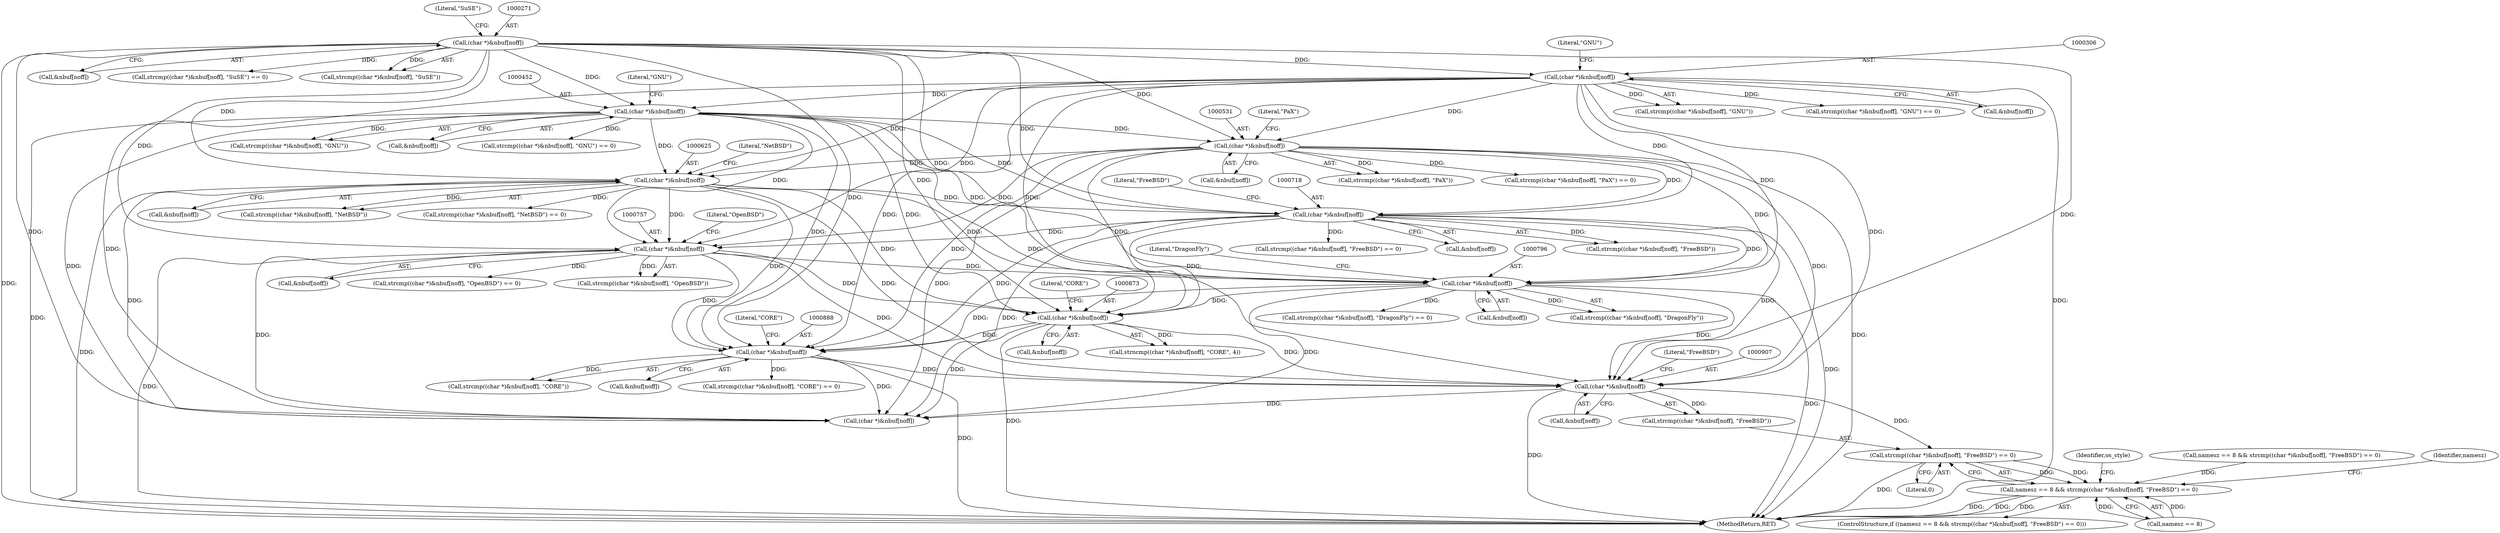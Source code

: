 digraph "0_file_39c7ac1106be844a5296d3eb5971946cc09ffda0@API" {
"1000904" [label="(Call,strcmp((char *)&nbuf[noff], \"FreeBSD\") == 0)"];
"1000906" [label="(Call,(char *)&nbuf[noff])"];
"1000872" [label="(Call,(char *)&nbuf[noff])"];
"1000756" [label="(Call,(char *)&nbuf[noff])"];
"1000624" [label="(Call,(char *)&nbuf[noff])"];
"1000305" [label="(Call,(char *)&nbuf[noff])"];
"1000270" [label="(Call,(char *)&nbuf[noff])"];
"1000451" [label="(Call,(char *)&nbuf[noff])"];
"1000530" [label="(Call,(char *)&nbuf[noff])"];
"1000717" [label="(Call,(char *)&nbuf[noff])"];
"1000795" [label="(Call,(char *)&nbuf[noff])"];
"1000887" [label="(Call,(char *)&nbuf[noff])"];
"1000900" [label="(Call,namesz == 8 && strcmp((char *)&nbuf[noff], \"FreeBSD\") == 0)"];
"1000624" [label="(Call,(char *)&nbuf[noff])"];
"1000893" [label="(Literal,\"CORE\")"];
"1000912" [label="(Literal,\"FreeBSD\")"];
"1000925" [label="(Call,(char *)&nbuf[noff])"];
"1000272" [label="(Call,&nbuf[noff])"];
"1000449" [label="(Call,strcmp((char *)&nbuf[noff], \"GNU\") == 0)"];
"1000900" [label="(Call,namesz == 8 && strcmp((char *)&nbuf[noff], \"FreeBSD\") == 0)"];
"1000457" [label="(Literal,\"GNU\")"];
"1000904" [label="(Call,strcmp((char *)&nbuf[noff], \"FreeBSD\") == 0)"];
"1000871" [label="(Call,strncmp((char *)&nbuf[noff], \"CORE\", 4))"];
"1000268" [label="(Call,strcmp((char *)&nbuf[noff], \"SuSE\") == 0)"];
"1000889" [label="(Call,&nbuf[noff])"];
"1000916" [label="(Identifier,os_style)"];
"1000528" [label="(Call,strcmp((char *)&nbuf[noff], \"PaX\") == 0)"];
"1000622" [label="(Call,strcmp((char *)&nbuf[noff], \"NetBSD\") == 0)"];
"1000793" [label="(Call,strcmp((char *)&nbuf[noff], \"DragonFly\") == 0)"];
"1000270" [label="(Call,(char *)&nbuf[noff])"];
"1000756" [label="(Call,(char *)&nbuf[noff])"];
"1000797" [label="(Call,&nbuf[noff])"];
"1000630" [label="(Literal,\"NetBSD\")"];
"1000874" [label="(Call,&nbuf[noff])"];
"1000754" [label="(Call,strcmp((char *)&nbuf[noff], \"OpenBSD\") == 0)"];
"1000311" [label="(Literal,\"GNU\")"];
"1000801" [label="(Literal,\"DragonFly\")"];
"1000886" [label="(Call,strcmp((char *)&nbuf[noff], \"CORE\"))"];
"1001237" [label="(MethodReturn,RET)"];
"1000906" [label="(Call,(char *)&nbuf[noff])"];
"1000901" [label="(Call,namesz == 8)"];
"1000755" [label="(Call,strcmp((char *)&nbuf[noff], \"OpenBSD\"))"];
"1000913" [label="(Literal,0)"];
"1000715" [label="(Call,strcmp((char *)&nbuf[noff], \"FreeBSD\") == 0)"];
"1000899" [label="(ControlStructure,if ((namesz == 8 && strcmp((char *)&nbuf[noff], \"FreeBSD\") == 0)))"];
"1000530" [label="(Call,(char *)&nbuf[noff])"];
"1000626" [label="(Call,&nbuf[noff])"];
"1000711" [label="(Call,namesz == 8 && strcmp((char *)&nbuf[noff], \"FreeBSD\") == 0)"];
"1000794" [label="(Call,strcmp((char *)&nbuf[noff], \"DragonFly\"))"];
"1000717" [label="(Call,(char *)&nbuf[noff])"];
"1000276" [label="(Literal,\"SuSE\")"];
"1000305" [label="(Call,(char *)&nbuf[noff])"];
"1000450" [label="(Call,strcmp((char *)&nbuf[noff], \"GNU\"))"];
"1000905" [label="(Call,strcmp((char *)&nbuf[noff], \"FreeBSD\"))"];
"1000758" [label="(Call,&nbuf[noff])"];
"1000532" [label="(Call,&nbuf[noff])"];
"1000716" [label="(Call,strcmp((char *)&nbuf[noff], \"FreeBSD\"))"];
"1000878" [label="(Literal,\"CORE\")"];
"1000304" [label="(Call,strcmp((char *)&nbuf[noff], \"GNU\"))"];
"1000303" [label="(Call,strcmp((char *)&nbuf[noff], \"GNU\") == 0)"];
"1000921" [label="(Identifier,namesz)"];
"1000908" [label="(Call,&nbuf[noff])"];
"1000307" [label="(Call,&nbuf[noff])"];
"1000269" [label="(Call,strcmp((char *)&nbuf[noff], \"SuSE\"))"];
"1000453" [label="(Call,&nbuf[noff])"];
"1000719" [label="(Call,&nbuf[noff])"];
"1000623" [label="(Call,strcmp((char *)&nbuf[noff], \"NetBSD\"))"];
"1000529" [label="(Call,strcmp((char *)&nbuf[noff], \"PaX\"))"];
"1000536" [label="(Literal,\"PaX\")"];
"1000451" [label="(Call,(char *)&nbuf[noff])"];
"1000795" [label="(Call,(char *)&nbuf[noff])"];
"1000723" [label="(Literal,\"FreeBSD\")"];
"1000872" [label="(Call,(char *)&nbuf[noff])"];
"1000885" [label="(Call,strcmp((char *)&nbuf[noff], \"CORE\") == 0)"];
"1000762" [label="(Literal,\"OpenBSD\")"];
"1000887" [label="(Call,(char *)&nbuf[noff])"];
"1000904" -> "1000900"  [label="AST: "];
"1000904" -> "1000913"  [label="CFG: "];
"1000905" -> "1000904"  [label="AST: "];
"1000913" -> "1000904"  [label="AST: "];
"1000900" -> "1000904"  [label="CFG: "];
"1000904" -> "1001237"  [label="DDG: "];
"1000904" -> "1000900"  [label="DDG: "];
"1000904" -> "1000900"  [label="DDG: "];
"1000906" -> "1000904"  [label="DDG: "];
"1000906" -> "1000905"  [label="AST: "];
"1000906" -> "1000908"  [label="CFG: "];
"1000907" -> "1000906"  [label="AST: "];
"1000908" -> "1000906"  [label="AST: "];
"1000912" -> "1000906"  [label="CFG: "];
"1000906" -> "1001237"  [label="DDG: "];
"1000906" -> "1000905"  [label="DDG: "];
"1000872" -> "1000906"  [label="DDG: "];
"1000756" -> "1000906"  [label="DDG: "];
"1000624" -> "1000906"  [label="DDG: "];
"1000305" -> "1000906"  [label="DDG: "];
"1000270" -> "1000906"  [label="DDG: "];
"1000530" -> "1000906"  [label="DDG: "];
"1000887" -> "1000906"  [label="DDG: "];
"1000795" -> "1000906"  [label="DDG: "];
"1000451" -> "1000906"  [label="DDG: "];
"1000717" -> "1000906"  [label="DDG: "];
"1000906" -> "1000925"  [label="DDG: "];
"1000872" -> "1000871"  [label="AST: "];
"1000872" -> "1000874"  [label="CFG: "];
"1000873" -> "1000872"  [label="AST: "];
"1000874" -> "1000872"  [label="AST: "];
"1000878" -> "1000872"  [label="CFG: "];
"1000872" -> "1001237"  [label="DDG: "];
"1000872" -> "1000871"  [label="DDG: "];
"1000756" -> "1000872"  [label="DDG: "];
"1000624" -> "1000872"  [label="DDG: "];
"1000305" -> "1000872"  [label="DDG: "];
"1000270" -> "1000872"  [label="DDG: "];
"1000530" -> "1000872"  [label="DDG: "];
"1000795" -> "1000872"  [label="DDG: "];
"1000451" -> "1000872"  [label="DDG: "];
"1000717" -> "1000872"  [label="DDG: "];
"1000872" -> "1000887"  [label="DDG: "];
"1000872" -> "1000925"  [label="DDG: "];
"1000756" -> "1000755"  [label="AST: "];
"1000756" -> "1000758"  [label="CFG: "];
"1000757" -> "1000756"  [label="AST: "];
"1000758" -> "1000756"  [label="AST: "];
"1000762" -> "1000756"  [label="CFG: "];
"1000756" -> "1001237"  [label="DDG: "];
"1000756" -> "1000754"  [label="DDG: "];
"1000756" -> "1000755"  [label="DDG: "];
"1000624" -> "1000756"  [label="DDG: "];
"1000305" -> "1000756"  [label="DDG: "];
"1000270" -> "1000756"  [label="DDG: "];
"1000530" -> "1000756"  [label="DDG: "];
"1000451" -> "1000756"  [label="DDG: "];
"1000717" -> "1000756"  [label="DDG: "];
"1000756" -> "1000795"  [label="DDG: "];
"1000756" -> "1000887"  [label="DDG: "];
"1000756" -> "1000925"  [label="DDG: "];
"1000624" -> "1000623"  [label="AST: "];
"1000624" -> "1000626"  [label="CFG: "];
"1000625" -> "1000624"  [label="AST: "];
"1000626" -> "1000624"  [label="AST: "];
"1000630" -> "1000624"  [label="CFG: "];
"1000624" -> "1001237"  [label="DDG: "];
"1000624" -> "1000622"  [label="DDG: "];
"1000624" -> "1000623"  [label="DDG: "];
"1000305" -> "1000624"  [label="DDG: "];
"1000451" -> "1000624"  [label="DDG: "];
"1000270" -> "1000624"  [label="DDG: "];
"1000530" -> "1000624"  [label="DDG: "];
"1000624" -> "1000717"  [label="DDG: "];
"1000624" -> "1000795"  [label="DDG: "];
"1000624" -> "1000887"  [label="DDG: "];
"1000624" -> "1000925"  [label="DDG: "];
"1000305" -> "1000304"  [label="AST: "];
"1000305" -> "1000307"  [label="CFG: "];
"1000306" -> "1000305"  [label="AST: "];
"1000307" -> "1000305"  [label="AST: "];
"1000311" -> "1000305"  [label="CFG: "];
"1000305" -> "1001237"  [label="DDG: "];
"1000305" -> "1000303"  [label="DDG: "];
"1000305" -> "1000304"  [label="DDG: "];
"1000270" -> "1000305"  [label="DDG: "];
"1000305" -> "1000451"  [label="DDG: "];
"1000305" -> "1000530"  [label="DDG: "];
"1000305" -> "1000717"  [label="DDG: "];
"1000305" -> "1000795"  [label="DDG: "];
"1000305" -> "1000887"  [label="DDG: "];
"1000305" -> "1000925"  [label="DDG: "];
"1000270" -> "1000269"  [label="AST: "];
"1000270" -> "1000272"  [label="CFG: "];
"1000271" -> "1000270"  [label="AST: "];
"1000272" -> "1000270"  [label="AST: "];
"1000276" -> "1000270"  [label="CFG: "];
"1000270" -> "1001237"  [label="DDG: "];
"1000270" -> "1000268"  [label="DDG: "];
"1000270" -> "1000269"  [label="DDG: "];
"1000270" -> "1000451"  [label="DDG: "];
"1000270" -> "1000530"  [label="DDG: "];
"1000270" -> "1000717"  [label="DDG: "];
"1000270" -> "1000795"  [label="DDG: "];
"1000270" -> "1000887"  [label="DDG: "];
"1000270" -> "1000925"  [label="DDG: "];
"1000451" -> "1000450"  [label="AST: "];
"1000451" -> "1000453"  [label="CFG: "];
"1000452" -> "1000451"  [label="AST: "];
"1000453" -> "1000451"  [label="AST: "];
"1000457" -> "1000451"  [label="CFG: "];
"1000451" -> "1001237"  [label="DDG: "];
"1000451" -> "1000449"  [label="DDG: "];
"1000451" -> "1000450"  [label="DDG: "];
"1000451" -> "1000530"  [label="DDG: "];
"1000451" -> "1000717"  [label="DDG: "];
"1000451" -> "1000795"  [label="DDG: "];
"1000451" -> "1000887"  [label="DDG: "];
"1000451" -> "1000925"  [label="DDG: "];
"1000530" -> "1000529"  [label="AST: "];
"1000530" -> "1000532"  [label="CFG: "];
"1000531" -> "1000530"  [label="AST: "];
"1000532" -> "1000530"  [label="AST: "];
"1000536" -> "1000530"  [label="CFG: "];
"1000530" -> "1001237"  [label="DDG: "];
"1000530" -> "1000528"  [label="DDG: "];
"1000530" -> "1000529"  [label="DDG: "];
"1000530" -> "1000717"  [label="DDG: "];
"1000530" -> "1000795"  [label="DDG: "];
"1000530" -> "1000887"  [label="DDG: "];
"1000530" -> "1000925"  [label="DDG: "];
"1000717" -> "1000716"  [label="AST: "];
"1000717" -> "1000719"  [label="CFG: "];
"1000718" -> "1000717"  [label="AST: "];
"1000719" -> "1000717"  [label="AST: "];
"1000723" -> "1000717"  [label="CFG: "];
"1000717" -> "1001237"  [label="DDG: "];
"1000717" -> "1000715"  [label="DDG: "];
"1000717" -> "1000716"  [label="DDG: "];
"1000717" -> "1000795"  [label="DDG: "];
"1000717" -> "1000887"  [label="DDG: "];
"1000717" -> "1000925"  [label="DDG: "];
"1000795" -> "1000794"  [label="AST: "];
"1000795" -> "1000797"  [label="CFG: "];
"1000796" -> "1000795"  [label="AST: "];
"1000797" -> "1000795"  [label="AST: "];
"1000801" -> "1000795"  [label="CFG: "];
"1000795" -> "1001237"  [label="DDG: "];
"1000795" -> "1000793"  [label="DDG: "];
"1000795" -> "1000794"  [label="DDG: "];
"1000795" -> "1000887"  [label="DDG: "];
"1000795" -> "1000925"  [label="DDG: "];
"1000887" -> "1000886"  [label="AST: "];
"1000887" -> "1000889"  [label="CFG: "];
"1000888" -> "1000887"  [label="AST: "];
"1000889" -> "1000887"  [label="AST: "];
"1000893" -> "1000887"  [label="CFG: "];
"1000887" -> "1001237"  [label="DDG: "];
"1000887" -> "1000885"  [label="DDG: "];
"1000887" -> "1000886"  [label="DDG: "];
"1000887" -> "1000925"  [label="DDG: "];
"1000900" -> "1000899"  [label="AST: "];
"1000900" -> "1000901"  [label="CFG: "];
"1000901" -> "1000900"  [label="AST: "];
"1000916" -> "1000900"  [label="CFG: "];
"1000921" -> "1000900"  [label="CFG: "];
"1000900" -> "1001237"  [label="DDG: "];
"1000900" -> "1001237"  [label="DDG: "];
"1000900" -> "1001237"  [label="DDG: "];
"1000901" -> "1000900"  [label="DDG: "];
"1000901" -> "1000900"  [label="DDG: "];
"1000711" -> "1000900"  [label="DDG: "];
}
